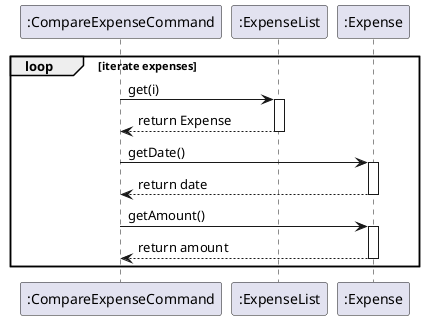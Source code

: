 @startuml
loop iterate expenses

    ":CompareExpenseCommand" -> ":ExpenseList" : get(i)
    activate ":ExpenseList"
    ":ExpenseList" --> ":CompareExpenseCommand" : return Expense
    deactivate ":ExpenseList"
    ":CompareExpenseCommand" -> ":Expense" : getDate()
    activate ":Expense"
    ":Expense" --> ":CompareExpenseCommand" : return date
    deactivate ":Expense"
    ":CompareExpenseCommand" -> ":Expense" : getAmount()
    activate ":Expense"
    ":Expense" --> ":CompareExpenseCommand" : return amount
    deactivate ":Expense"
end
@enduml